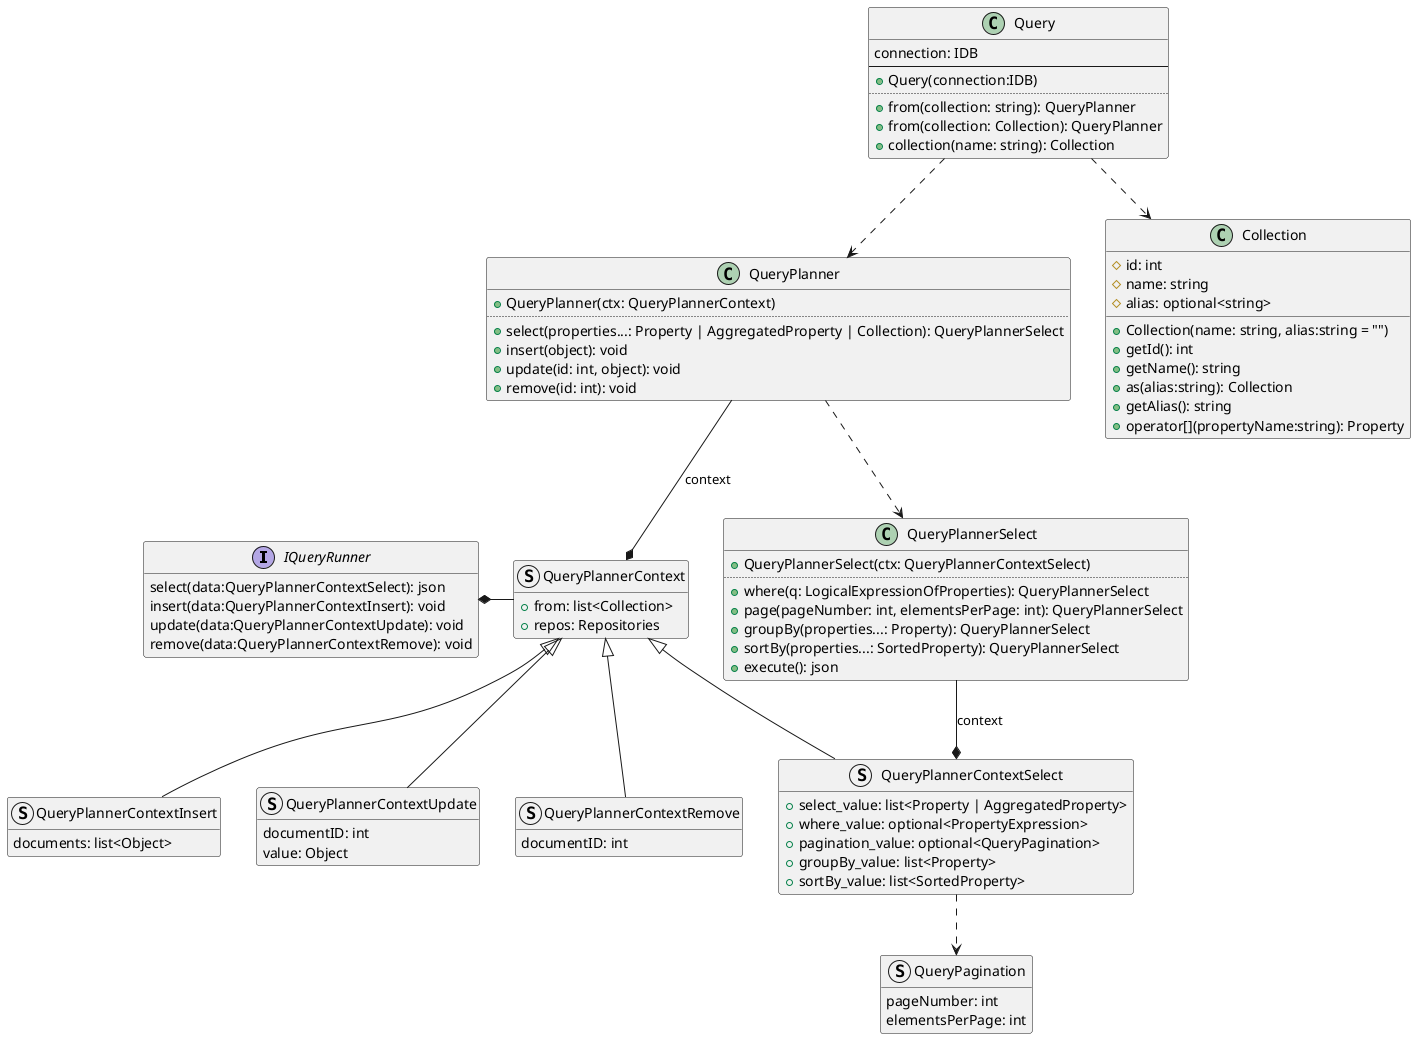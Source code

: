@startuml query_planner
hide empty members
'skinparam linetype ortho

interface IQueryRunner {
    select(data:QueryPlannerContextSelect): json
    insert(data:QueryPlannerContextInsert): void
    update(data:QueryPlannerContextUpdate): void
    remove(data:QueryPlannerContextRemove): void
}

struct QueryPlannerContext {
    +from: list<Collection>
    +repos: Repositories
}

QueryPlannerContext -left-* IQueryRunner

struct QueryPlannerContextSelect extends QueryPlannerContext {
    +select_value: list<Property | AggregatedProperty>
    +where_value: optional<PropertyExpression>
    +pagination_value: optional<QueryPagination>
    +groupBy_value: list<Property>
    +sortBy_value: list<SortedProperty>
}

struct QueryPlannerContextInsert extends QueryPlannerContext {
    documents: list<Object>
}

struct QueryPlannerContextUpdate extends QueryPlannerContext {
    documentID: int
    value: Object
}

struct QueryPlannerContextRemove extends QueryPlannerContext  {
    documentID: int
}

class QueryPlanner {
    +QueryPlanner(ctx: QueryPlannerContext)
    ..
    +select(properties...: Property | AggregatedProperty | Collection): QueryPlannerSelect
    +insert(object): void
    +update(id: int, object): void
    +remove(id: int): void
}

QueryPlanner --* QueryPlannerContext: context
' QueryPlanner ..> QueryPlannerContextInsert
' QueryPlanner .left.> QueryPlannerContextRemove
' QueryPlanner .left.> QueryPlannerContextUpdate

class Collection {
    #id: int
    #name: string
    #alias: optional<string>
    +Collection(name: string, alias:string = "")
    +getId(): int
    +getName(): string
    +as(alias:string): Collection
    +getAlias(): string
    +operator[](propertyName:string): Property
}


class Query {
    connection: IDB
    --
    + Query(connection:IDB)
    ..
    + from(collection: string): QueryPlanner
    + from(collection: Collection): QueryPlanner
    + collection(name: string): Collection
}

Query ..> Collection
Query ..> QueryPlanner


struct QueryPagination {
    pageNumber: int
    elementsPerPage: int
}

class QueryPlannerSelect {
    +QueryPlannerSelect(ctx: QueryPlannerContextSelect)
    ..
    +where(q: LogicalExpressionOfProperties): QueryPlannerSelect
    +page(pageNumber: int, elementsPerPage: int): QueryPlannerSelect
    +groupBy(properties...: Property): QueryPlannerSelect
    +sortBy(properties...: SortedProperty): QueryPlannerSelect
    +execute(): json
}

QueryPlanner ..> QueryPlannerSelect

QueryPlannerSelect --* QueryPlannerContextSelect: context

QueryPlannerContextSelect ..> QueryPagination

@enduml